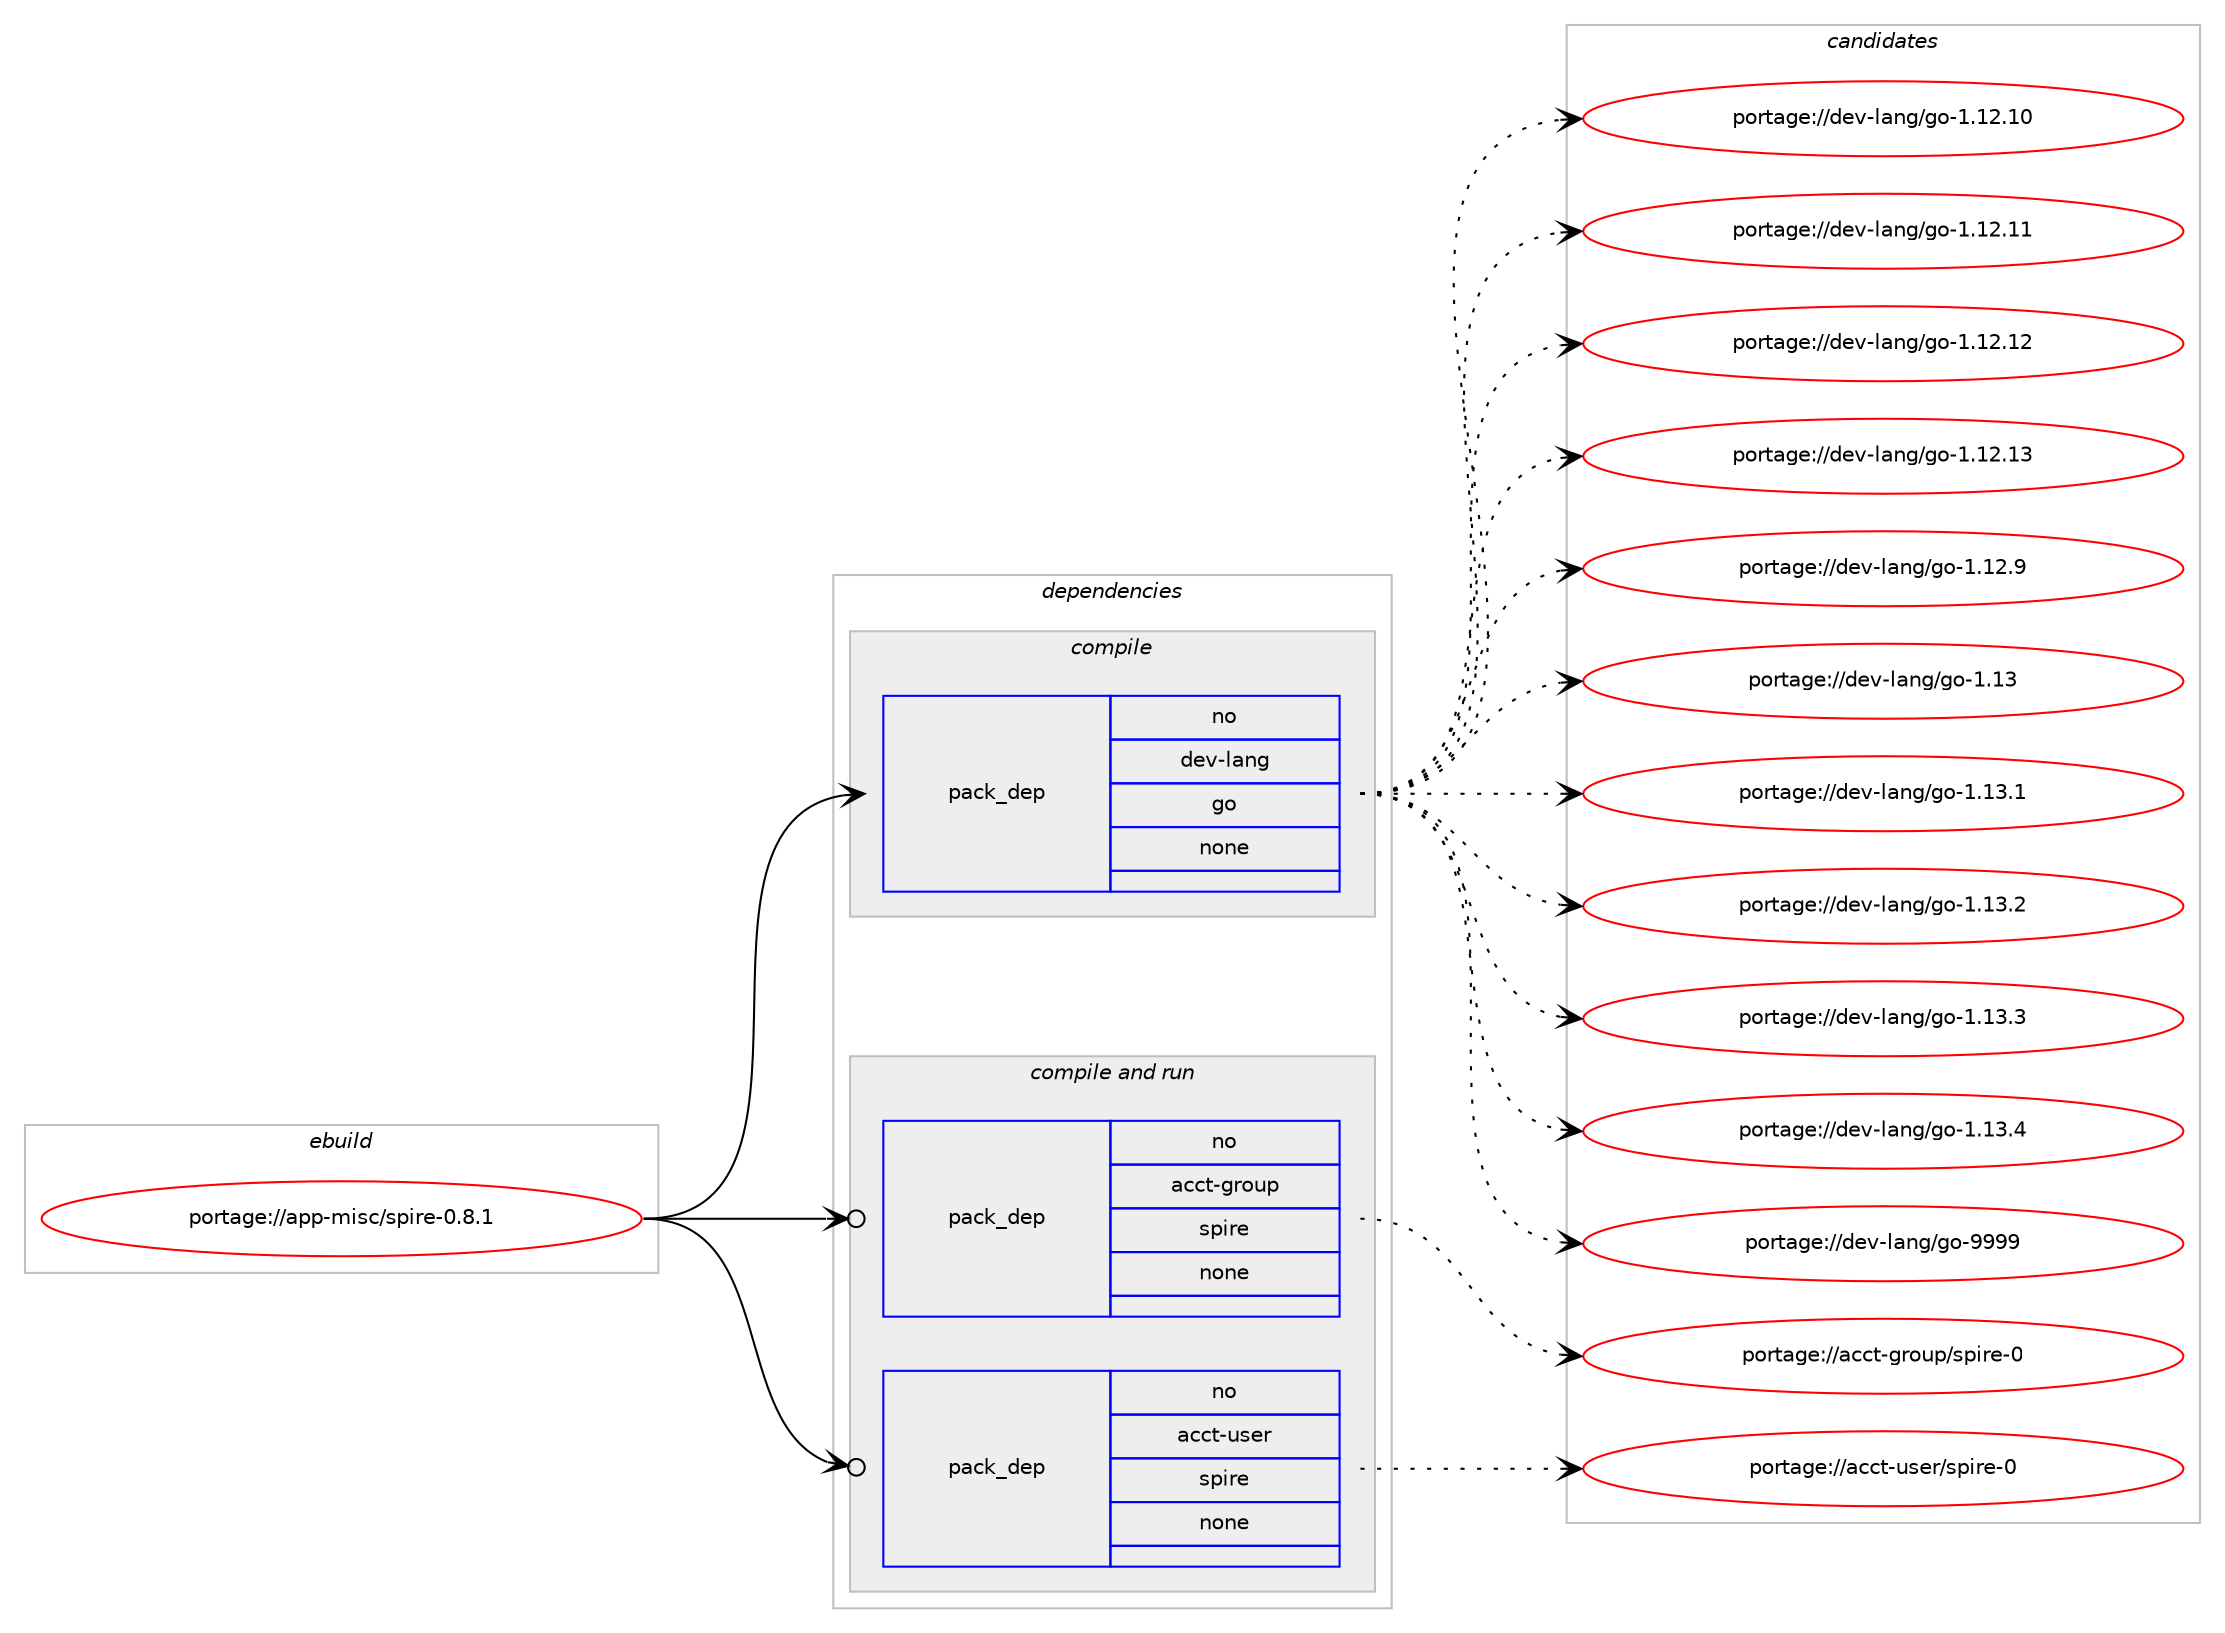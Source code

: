 digraph prolog {

# *************
# Graph options
# *************

newrank=true;
concentrate=true;
compound=true;
graph [rankdir=LR,fontname=Helvetica,fontsize=10,ranksep=1.5];#, ranksep=2.5, nodesep=0.2];
edge  [arrowhead=vee];
node  [fontname=Helvetica,fontsize=10];

# **********
# The ebuild
# **********

subgraph cluster_leftcol {
color=gray;
rank=same;
label=<<i>ebuild</i>>;
id [label="portage://app-misc/spire-0.8.1", color=red, width=4, href="../app-misc/spire-0.8.1.svg"];
}

# ****************
# The dependencies
# ****************

subgraph cluster_midcol {
color=gray;
label=<<i>dependencies</i>>;
subgraph cluster_compile {
fillcolor="#eeeeee";
style=filled;
label=<<i>compile</i>>;
subgraph pack26425 {
dependency36031 [label=<<TABLE BORDER="0" CELLBORDER="1" CELLSPACING="0" CELLPADDING="4" WIDTH="220"><TR><TD ROWSPAN="6" CELLPADDING="30">pack_dep</TD></TR><TR><TD WIDTH="110">no</TD></TR><TR><TD>dev-lang</TD></TR><TR><TD>go</TD></TR><TR><TD>none</TD></TR><TR><TD></TD></TR></TABLE>>, shape=none, color=blue];
}
id:e -> dependency36031:w [weight=20,style="solid",arrowhead="vee"];
}
subgraph cluster_compileandrun {
fillcolor="#eeeeee";
style=filled;
label=<<i>compile and run</i>>;
subgraph pack26426 {
dependency36032 [label=<<TABLE BORDER="0" CELLBORDER="1" CELLSPACING="0" CELLPADDING="4" WIDTH="220"><TR><TD ROWSPAN="6" CELLPADDING="30">pack_dep</TD></TR><TR><TD WIDTH="110">no</TD></TR><TR><TD>acct-group</TD></TR><TR><TD>spire</TD></TR><TR><TD>none</TD></TR><TR><TD></TD></TR></TABLE>>, shape=none, color=blue];
}
id:e -> dependency36032:w [weight=20,style="solid",arrowhead="odotvee"];
subgraph pack26427 {
dependency36033 [label=<<TABLE BORDER="0" CELLBORDER="1" CELLSPACING="0" CELLPADDING="4" WIDTH="220"><TR><TD ROWSPAN="6" CELLPADDING="30">pack_dep</TD></TR><TR><TD WIDTH="110">no</TD></TR><TR><TD>acct-user</TD></TR><TR><TD>spire</TD></TR><TR><TD>none</TD></TR><TR><TD></TD></TR></TABLE>>, shape=none, color=blue];
}
id:e -> dependency36033:w [weight=20,style="solid",arrowhead="odotvee"];
}
subgraph cluster_run {
fillcolor="#eeeeee";
style=filled;
label=<<i>run</i>>;
}
}

# **************
# The candidates
# **************

subgraph cluster_choices {
rank=same;
color=gray;
label=<<i>candidates</i>>;

subgraph choice26425 {
color=black;
nodesep=1;
choiceportage1001011184510897110103471031114549464950464948 [label="portage://dev-lang/go-1.12.10", color=red, width=4,href="../dev-lang/go-1.12.10.svg"];
choiceportage1001011184510897110103471031114549464950464949 [label="portage://dev-lang/go-1.12.11", color=red, width=4,href="../dev-lang/go-1.12.11.svg"];
choiceportage1001011184510897110103471031114549464950464950 [label="portage://dev-lang/go-1.12.12", color=red, width=4,href="../dev-lang/go-1.12.12.svg"];
choiceportage1001011184510897110103471031114549464950464951 [label="portage://dev-lang/go-1.12.13", color=red, width=4,href="../dev-lang/go-1.12.13.svg"];
choiceportage10010111845108971101034710311145494649504657 [label="portage://dev-lang/go-1.12.9", color=red, width=4,href="../dev-lang/go-1.12.9.svg"];
choiceportage1001011184510897110103471031114549464951 [label="portage://dev-lang/go-1.13", color=red, width=4,href="../dev-lang/go-1.13.svg"];
choiceportage10010111845108971101034710311145494649514649 [label="portage://dev-lang/go-1.13.1", color=red, width=4,href="../dev-lang/go-1.13.1.svg"];
choiceportage10010111845108971101034710311145494649514650 [label="portage://dev-lang/go-1.13.2", color=red, width=4,href="../dev-lang/go-1.13.2.svg"];
choiceportage10010111845108971101034710311145494649514651 [label="portage://dev-lang/go-1.13.3", color=red, width=4,href="../dev-lang/go-1.13.3.svg"];
choiceportage10010111845108971101034710311145494649514652 [label="portage://dev-lang/go-1.13.4", color=red, width=4,href="../dev-lang/go-1.13.4.svg"];
choiceportage1001011184510897110103471031114557575757 [label="portage://dev-lang/go-9999", color=red, width=4,href="../dev-lang/go-9999.svg"];
dependency36031:e -> choiceportage1001011184510897110103471031114549464950464948:w [style=dotted,weight="100"];
dependency36031:e -> choiceportage1001011184510897110103471031114549464950464949:w [style=dotted,weight="100"];
dependency36031:e -> choiceportage1001011184510897110103471031114549464950464950:w [style=dotted,weight="100"];
dependency36031:e -> choiceportage1001011184510897110103471031114549464950464951:w [style=dotted,weight="100"];
dependency36031:e -> choiceportage10010111845108971101034710311145494649504657:w [style=dotted,weight="100"];
dependency36031:e -> choiceportage1001011184510897110103471031114549464951:w [style=dotted,weight="100"];
dependency36031:e -> choiceportage10010111845108971101034710311145494649514649:w [style=dotted,weight="100"];
dependency36031:e -> choiceportage10010111845108971101034710311145494649514650:w [style=dotted,weight="100"];
dependency36031:e -> choiceportage10010111845108971101034710311145494649514651:w [style=dotted,weight="100"];
dependency36031:e -> choiceportage10010111845108971101034710311145494649514652:w [style=dotted,weight="100"];
dependency36031:e -> choiceportage1001011184510897110103471031114557575757:w [style=dotted,weight="100"];
}
subgraph choice26426 {
color=black;
nodesep=1;
choiceportage97999911645103114111117112471151121051141014548 [label="portage://acct-group/spire-0", color=red, width=4,href="../acct-group/spire-0.svg"];
dependency36032:e -> choiceportage97999911645103114111117112471151121051141014548:w [style=dotted,weight="100"];
}
subgraph choice26427 {
color=black;
nodesep=1;
choiceportage97999911645117115101114471151121051141014548 [label="portage://acct-user/spire-0", color=red, width=4,href="../acct-user/spire-0.svg"];
dependency36033:e -> choiceportage97999911645117115101114471151121051141014548:w [style=dotted,weight="100"];
}
}

}
